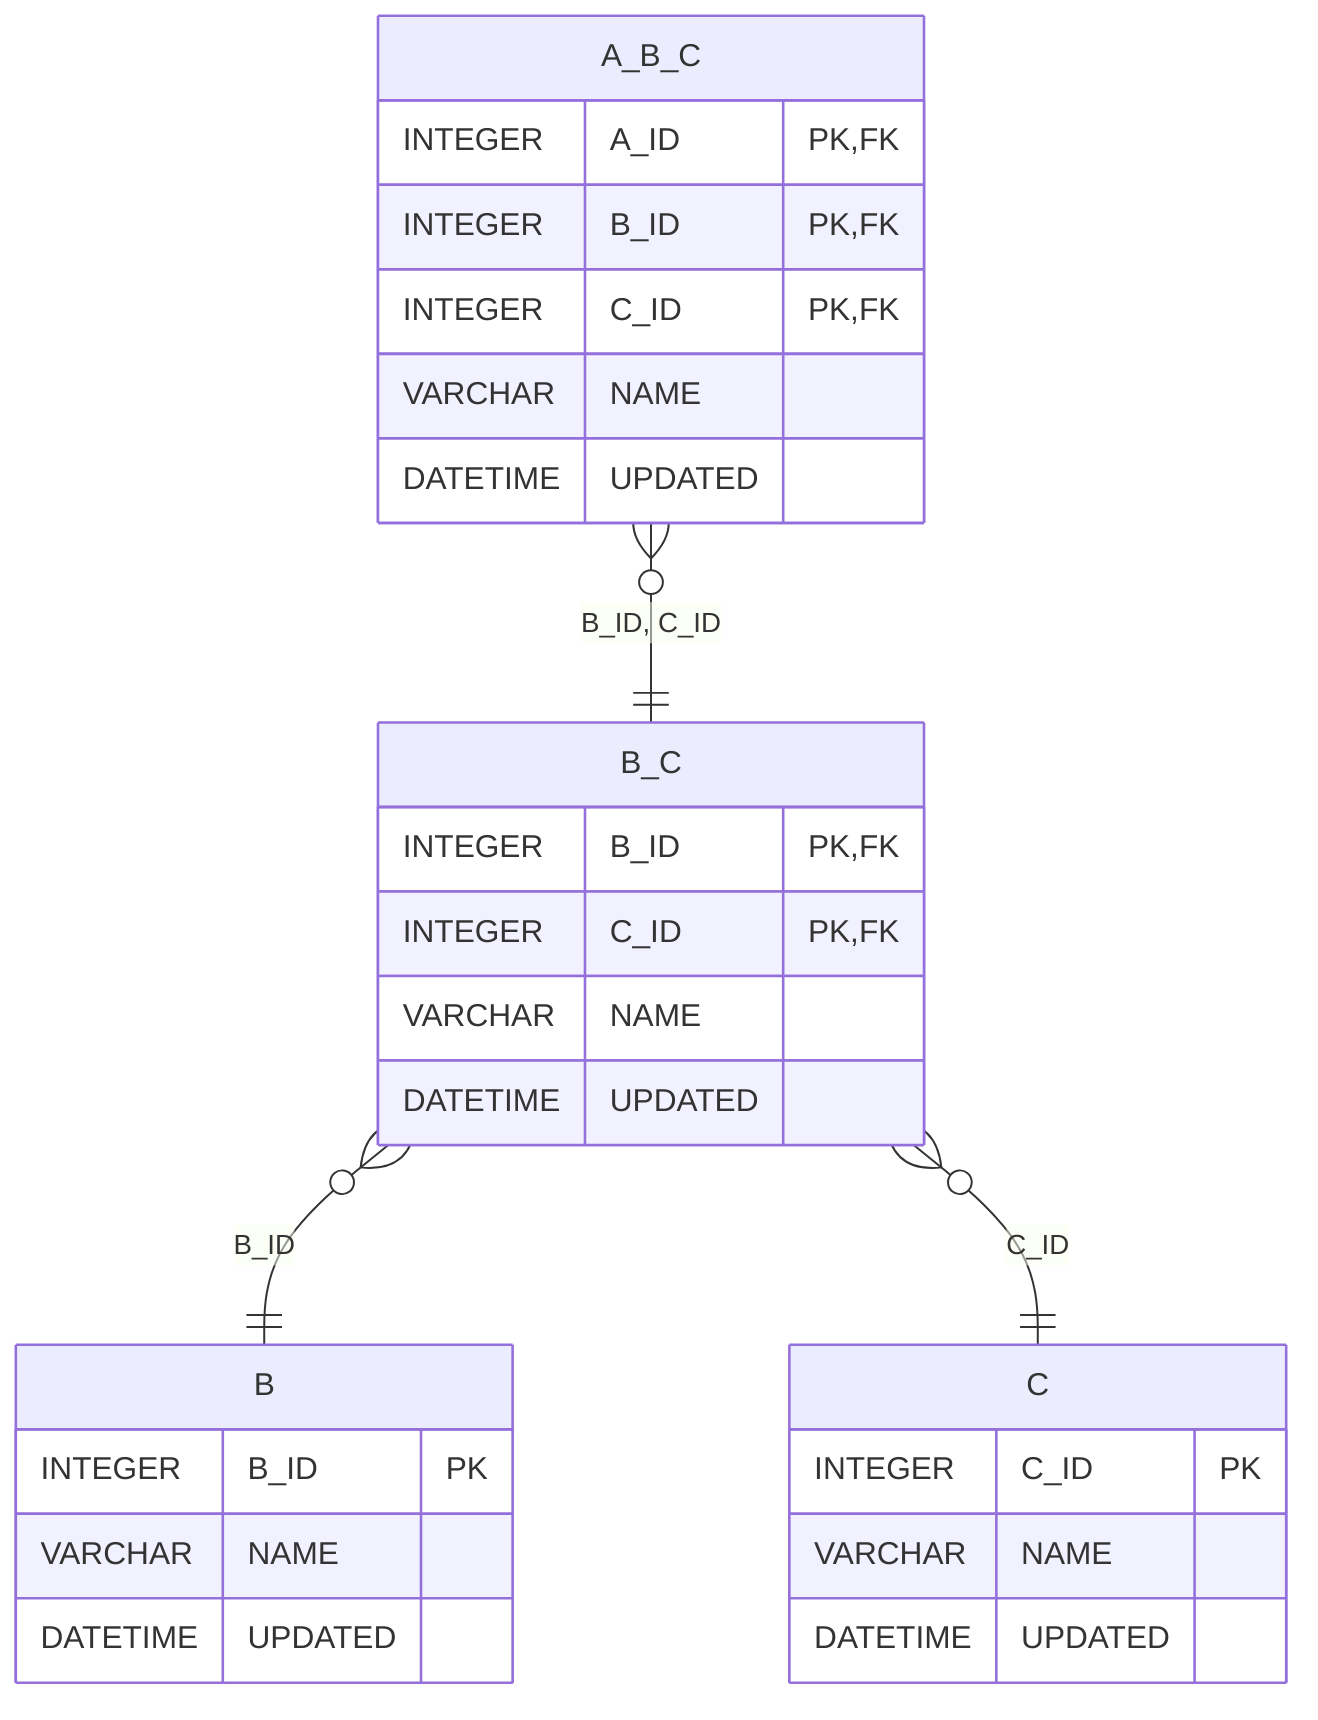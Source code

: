 erDiagram
    C {
        INTEGER C_ID PK
        VARCHAR NAME
        DATETIME UPDATED
    }
    B_C {
        INTEGER B_ID PK, FK
        INTEGER C_ID PK, FK
        VARCHAR NAME
        DATETIME UPDATED
    }
    B_C }o--|| B : "B_ID"
    B_C }o--|| C : "C_ID"
    A_B_C {
        INTEGER A_ID PK, FK
        INTEGER B_ID PK, FK
        INTEGER C_ID PK, FK
        VARCHAR NAME
        DATETIME UPDATED
    }
    A_B_C }o--|| B_C : "B_ID, C_ID"
    B {
        INTEGER B_ID PK
        VARCHAR NAME
        DATETIME UPDATED
    }